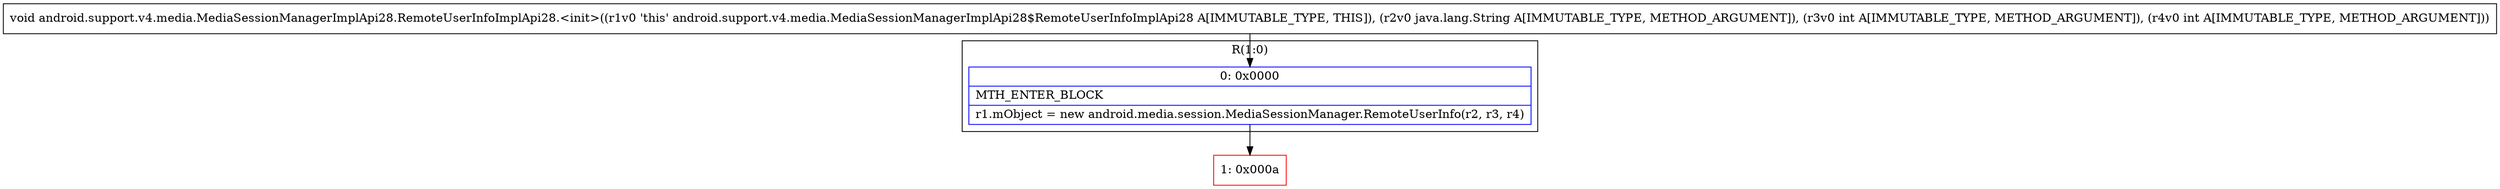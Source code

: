 digraph "CFG forandroid.support.v4.media.MediaSessionManagerImplApi28.RemoteUserInfoImplApi28.\<init\>(Ljava\/lang\/String;II)V" {
subgraph cluster_Region_55112585 {
label = "R(1:0)";
node [shape=record,color=blue];
Node_0 [shape=record,label="{0\:\ 0x0000|MTH_ENTER_BLOCK\l|r1.mObject = new android.media.session.MediaSessionManager.RemoteUserInfo(r2, r3, r4)\l}"];
}
Node_1 [shape=record,color=red,label="{1\:\ 0x000a}"];
MethodNode[shape=record,label="{void android.support.v4.media.MediaSessionManagerImplApi28.RemoteUserInfoImplApi28.\<init\>((r1v0 'this' android.support.v4.media.MediaSessionManagerImplApi28$RemoteUserInfoImplApi28 A[IMMUTABLE_TYPE, THIS]), (r2v0 java.lang.String A[IMMUTABLE_TYPE, METHOD_ARGUMENT]), (r3v0 int A[IMMUTABLE_TYPE, METHOD_ARGUMENT]), (r4v0 int A[IMMUTABLE_TYPE, METHOD_ARGUMENT])) }"];
MethodNode -> Node_0;
Node_0 -> Node_1;
}


